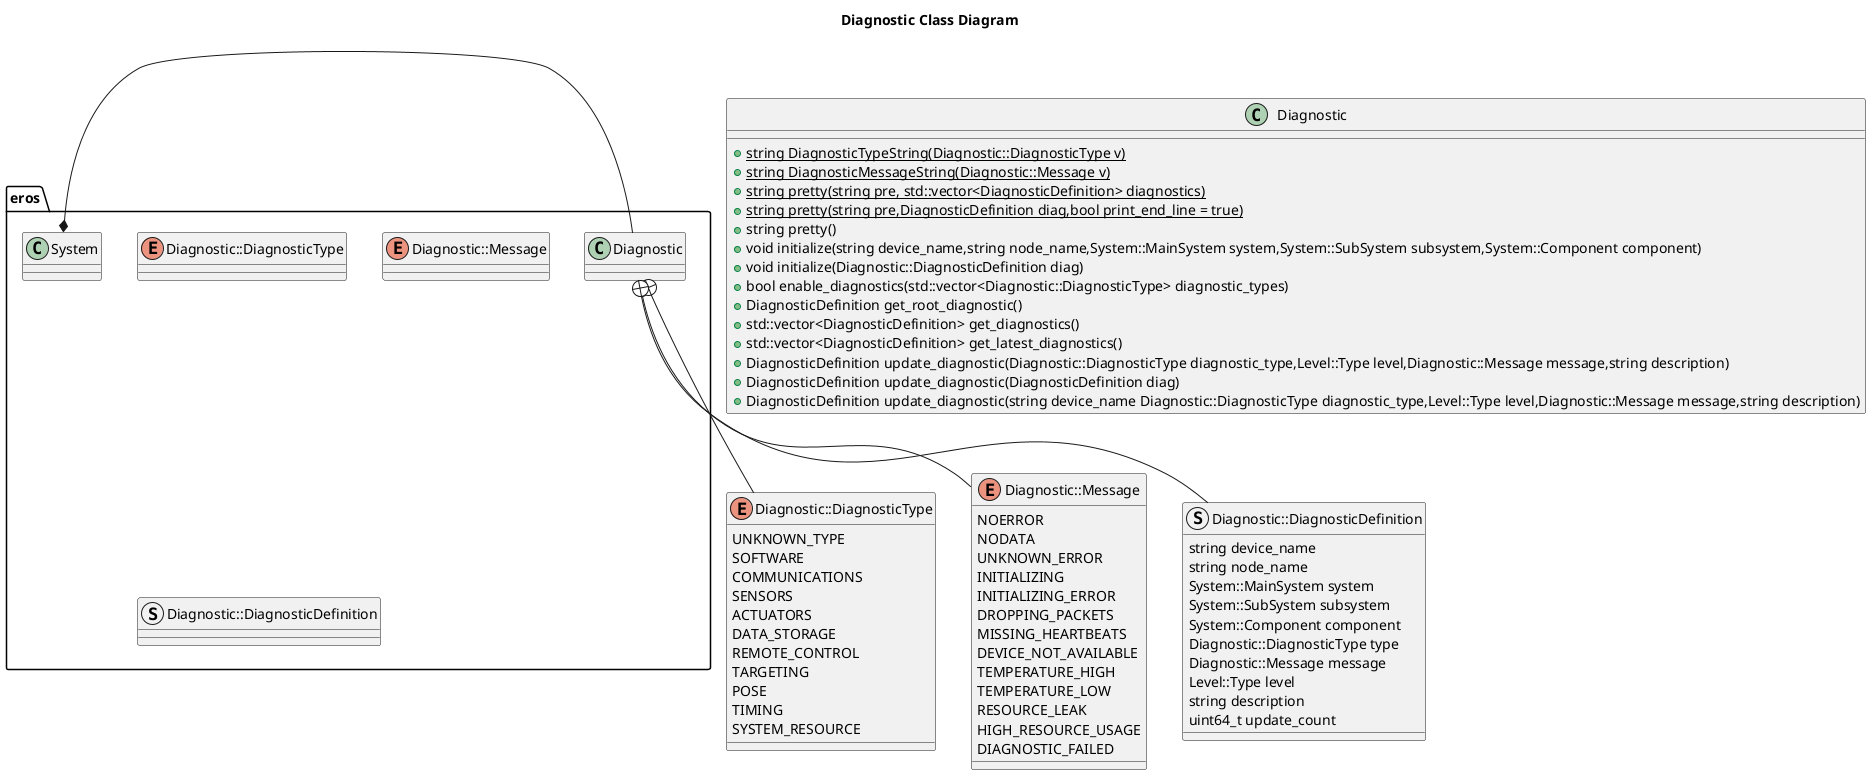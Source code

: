 @startuml
title Diagnostic Class Diagram
package eros {
    class System
    together {
        class Diagnostic
        enum Diagnostic::DiagnosticType
        enum Diagnostic::Message
        struct Diagnostic::DiagnosticDefinition
    }
}
enum Diagnostic::DiagnosticType {
    UNKNOWN_TYPE 
    SOFTWARE
    COMMUNICATIONS
    SENSORS 
    ACTUATORS
    DATA_STORAGE
    REMOTE_CONTROL
    TARGETING
    POSE
    TIMING
    SYSTEM_RESOURCE
}
enum Diagnostic::Message {
    NOERROR
    NODATA
    UNKNOWN_ERROR
    INITIALIZING
    INITIALIZING_ERROR
    DROPPING_PACKETS
    MISSING_HEARTBEATS
    DEVICE_NOT_AVAILABLE
    TEMPERATURE_HIGH
    TEMPERATURE_LOW
    RESOURCE_LEAK
    HIGH_RESOURCE_USAGE
    DIAGNOSTIC_FAILED

}
struct Diagnostic::DiagnosticDefinition {
    string device_name
    string node_name
    System::MainSystem system
    System::SubSystem subsystem
    System::Component component
    Diagnostic::DiagnosticType type
    Diagnostic::Message message
    Level::Type level
    string description
    uint64_t update_count
}
Diagnostic +-- Diagnostic::Message
Diagnostic +-- Diagnostic::DiagnosticType
Diagnostic +-- Diagnostic::DiagnosticDefinition
System *- Diagnostic
class Diagnostic {

    +{static} string DiagnosticTypeString(Diagnostic::DiagnosticType v)
    +{static} string DiagnosticMessageString(Diagnostic::Message v)
    +{static} string pretty(string pre, std::vector<DiagnosticDefinition> diagnostics)
    +{static} string pretty(string pre,DiagnosticDefinition diag,bool print_end_line = true)
    
    +string pretty()
    +void initialize(string device_name,string node_name,System::MainSystem system,System::SubSystem subsystem,System::Component component)
    +void initialize(Diagnostic::DiagnosticDefinition diag)
    +bool enable_diagnostics(std::vector<Diagnostic::DiagnosticType> diagnostic_types)
    +DiagnosticDefinition get_root_diagnostic() 
    +std::vector<DiagnosticDefinition> get_diagnostics()
    +std::vector<DiagnosticDefinition> get_latest_diagnostics()
    +DiagnosticDefinition update_diagnostic(Diagnostic::DiagnosticType diagnostic_type,Level::Type level,Diagnostic::Message message,string description)
    +DiagnosticDefinition update_diagnostic(DiagnosticDefinition diag)
    +DiagnosticDefinition update_diagnostic(string device_name Diagnostic::DiagnosticType diagnostic_type,Level::Type level,Diagnostic::Message message,string description)
}
@enduml

   
    